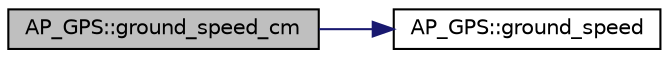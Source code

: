 digraph "AP_GPS::ground_speed_cm"
{
 // INTERACTIVE_SVG=YES
  edge [fontname="Helvetica",fontsize="10",labelfontname="Helvetica",labelfontsize="10"];
  node [fontname="Helvetica",fontsize="10",shape=record];
  rankdir="LR";
  Node1 [label="AP_GPS::ground_speed_cm",height=0.2,width=0.4,color="black", fillcolor="grey75", style="filled" fontcolor="black"];
  Node1 -> Node2 [color="midnightblue",fontsize="10",style="solid",fontname="Helvetica"];
  Node2 [label="AP_GPS::ground_speed",height=0.2,width=0.4,color="black", fillcolor="white", style="filled",URL="$classAP__GPS.html#a7424d6be88b259250ee31e9897f98f36"];
}

